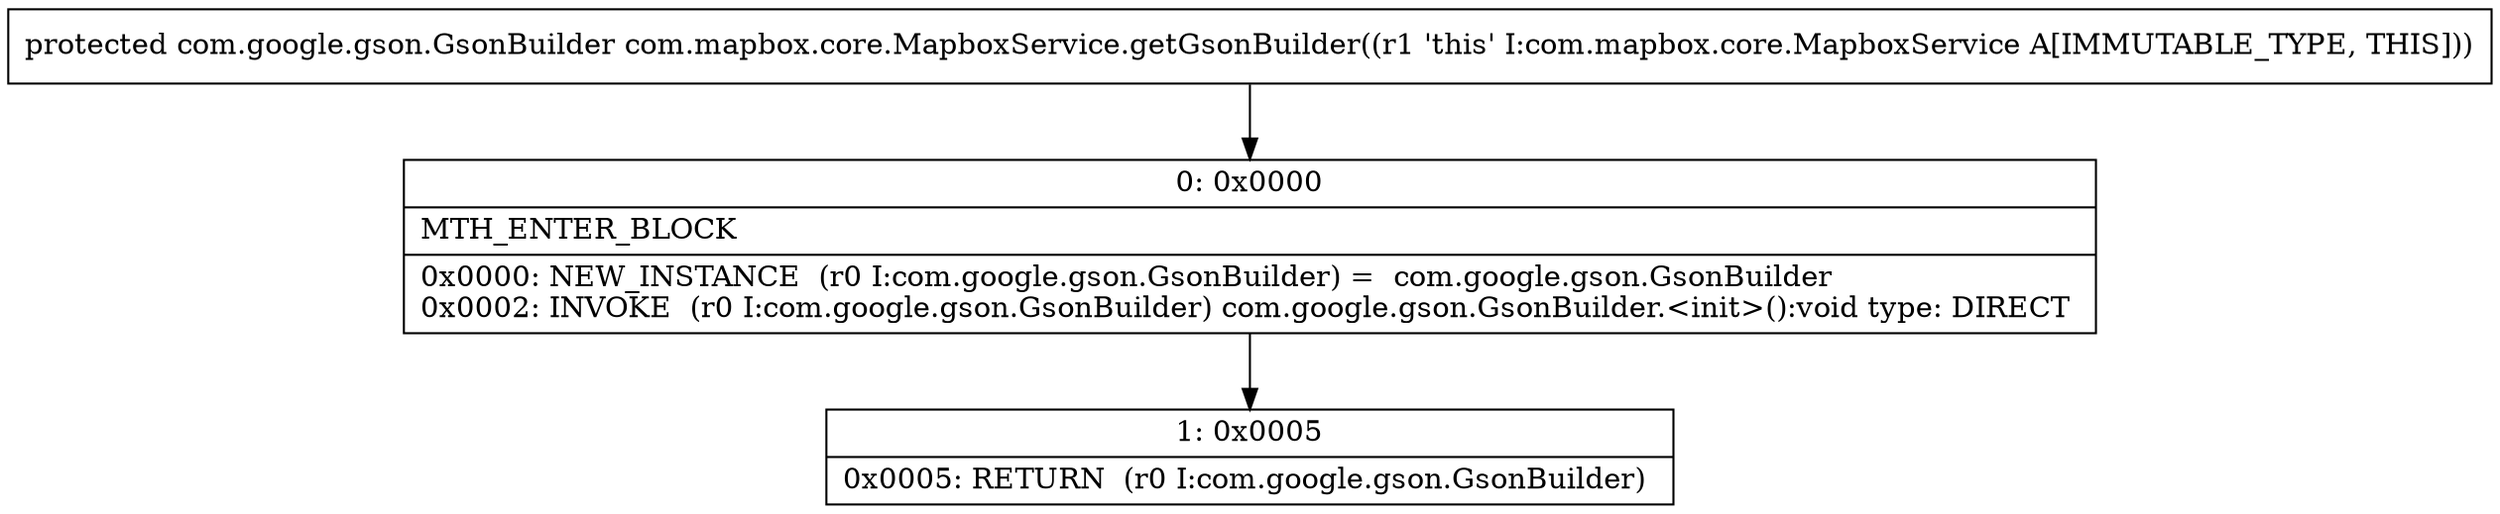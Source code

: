 digraph "CFG forcom.mapbox.core.MapboxService.getGsonBuilder()Lcom\/google\/gson\/GsonBuilder;" {
Node_0 [shape=record,label="{0\:\ 0x0000|MTH_ENTER_BLOCK\l|0x0000: NEW_INSTANCE  (r0 I:com.google.gson.GsonBuilder) =  com.google.gson.GsonBuilder \l0x0002: INVOKE  (r0 I:com.google.gson.GsonBuilder) com.google.gson.GsonBuilder.\<init\>():void type: DIRECT \l}"];
Node_1 [shape=record,label="{1\:\ 0x0005|0x0005: RETURN  (r0 I:com.google.gson.GsonBuilder) \l}"];
MethodNode[shape=record,label="{protected com.google.gson.GsonBuilder com.mapbox.core.MapboxService.getGsonBuilder((r1 'this' I:com.mapbox.core.MapboxService A[IMMUTABLE_TYPE, THIS])) }"];
MethodNode -> Node_0;
Node_0 -> Node_1;
}

